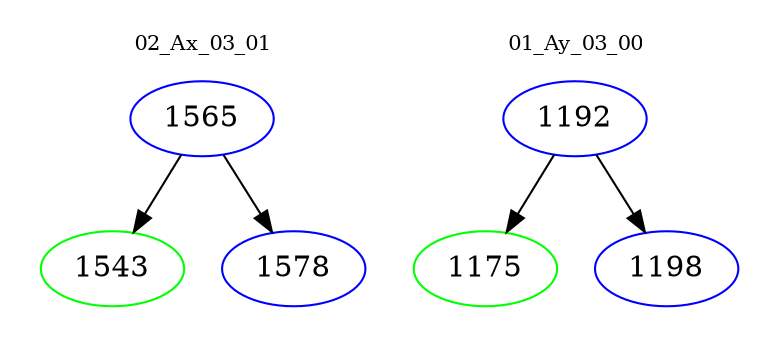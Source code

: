 digraph{
subgraph cluster_0 {
color = white
label = "02_Ax_03_01";
fontsize=10;
T0_1565 [label="1565", color="blue"]
T0_1565 -> T0_1543 [color="black"]
T0_1543 [label="1543", color="green"]
T0_1565 -> T0_1578 [color="black"]
T0_1578 [label="1578", color="blue"]
}
subgraph cluster_1 {
color = white
label = "01_Ay_03_00";
fontsize=10;
T1_1192 [label="1192", color="blue"]
T1_1192 -> T1_1175 [color="black"]
T1_1175 [label="1175", color="green"]
T1_1192 -> T1_1198 [color="black"]
T1_1198 [label="1198", color="blue"]
}
}
